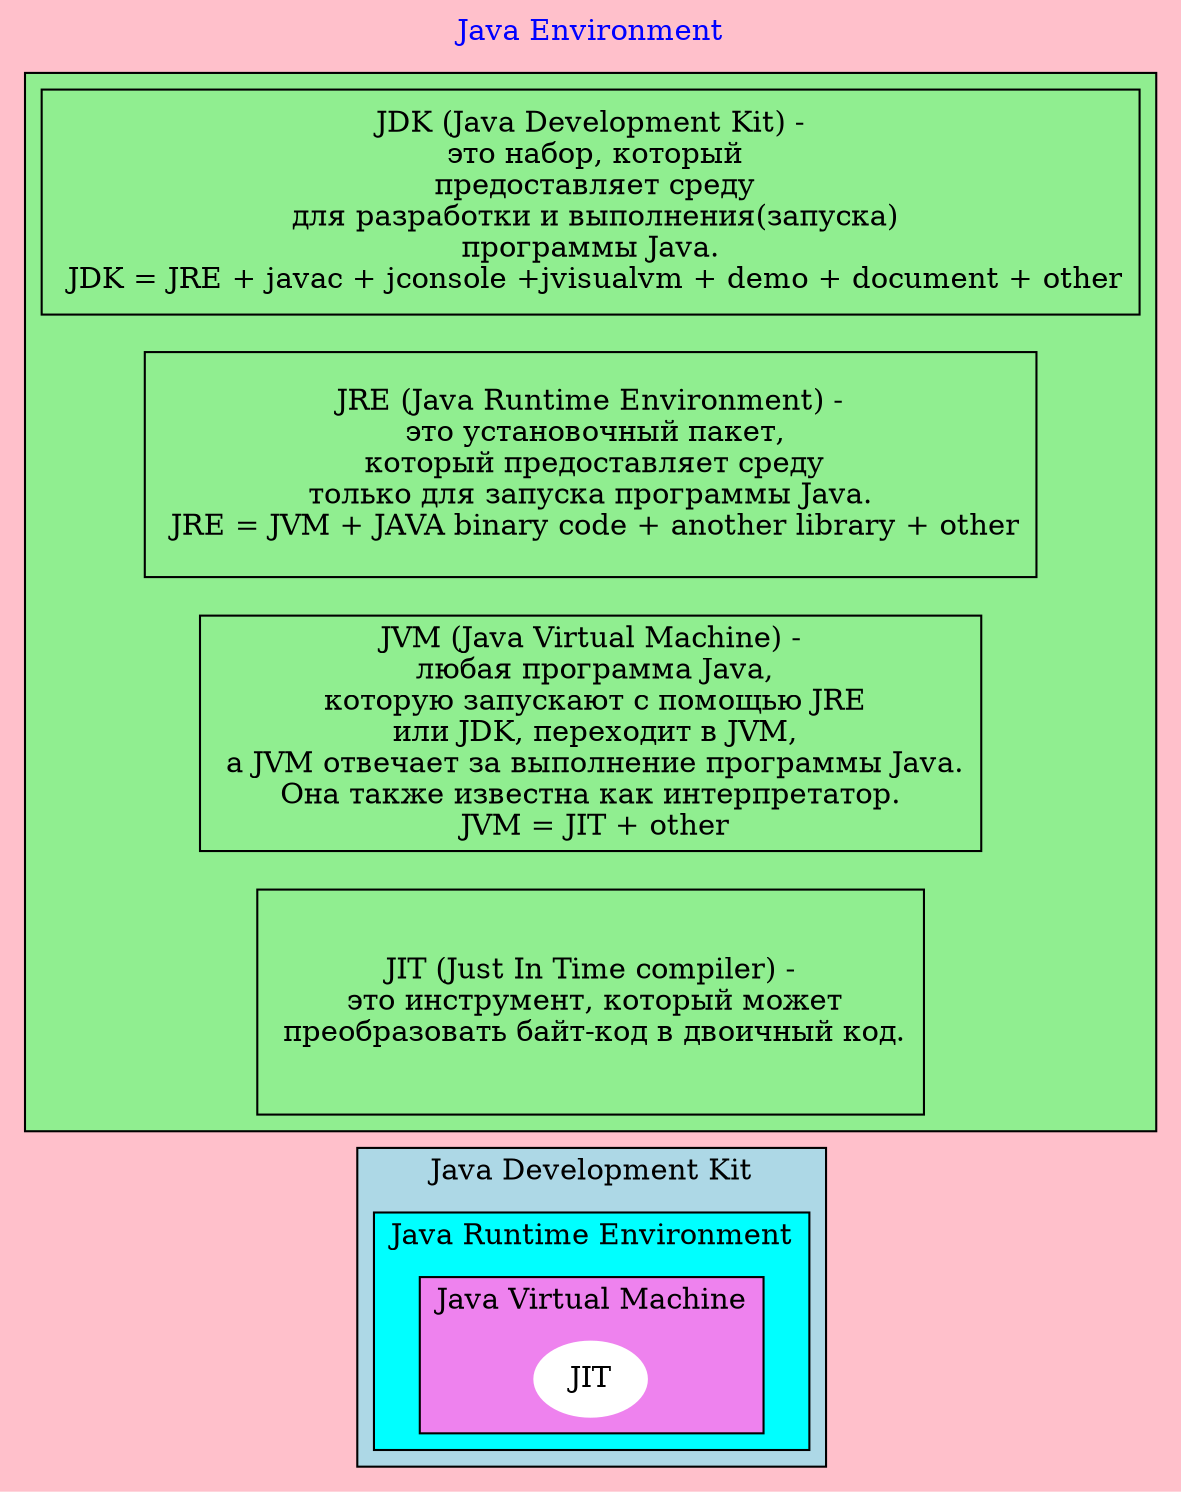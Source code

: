 digraph Java_Environment { rankdir=LR bgcolor="pink"  fontcolor="blue" label= "Java Environment" labelloc="top"


    subgraph cluster1 {fillcolor="lightblue" label="Java Development Kit" fontcolor="black" style="filled" gradientangle="270"


        subgraph cluster2 {fillcolor="cyan" label="Java Runtime Environment" fontcolor="black" style="filled" gradientangle="270"


            subgraph cluster3 {fillcolor="violet" label="Java Virtual Machine" fontcolor="black" style="filled" gradientangle="270"

		        node[color="white" style="filled"]
		        JIT;
		    }
        }

    }
    subgraph cluster4 {fillcolor="lightgreen" label="" fontcolor="black" style="filled" gradientangle="270"
	    node [shape=box width=1 height=1.5  ]
		{rank=same; 1 2 3 4}
    }

    1[label="JDK (Java Development Kit) -\n это набор, который\n предоставляет среду\n для разработки и выполнения(запуска)\n программы Java. \n JDK = JRE + javac + jconsole +jvisualvm + demo + document + other"]
    2[label="JRE (Java Runtime Environment) -\n это установочный пакет,\n который предоставляет среду\n только для запуска программы Java. \n JRE = JVM + JAVA binary code + another library + other"]
    3[label="JVM (Java Virtual Machine) -\n любая программа Java,\n которую запускают с помощью JRE\n или JDK, переходит в JVM,\n а JVM отвечает за выполнение программы Java.\n Она также известна как интерпретатор. \n JVM = JIT + other"]
    4[label="JIT (Just In Time compiler) -\n это инструмент, который может\n преобразовать байт-код в двоичный код."]

}